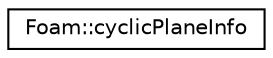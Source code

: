digraph "Graphical Class Hierarchy"
{
 // LATEX_PDF_SIZE
  edge [fontname="Helvetica",fontsize="10",labelfontname="Helvetica",labelfontsize="10"];
  node [fontname="Helvetica",fontsize="10",shape=record];
  rankdir="LR";
  Node0 [label="Foam::cyclicPlaneInfo",height=0.2,width=0.4,color="black", fillcolor="white", style="filled",URL="$classFoam_1_1cyclicPlaneInfo.html",tooltip=" "];
}
